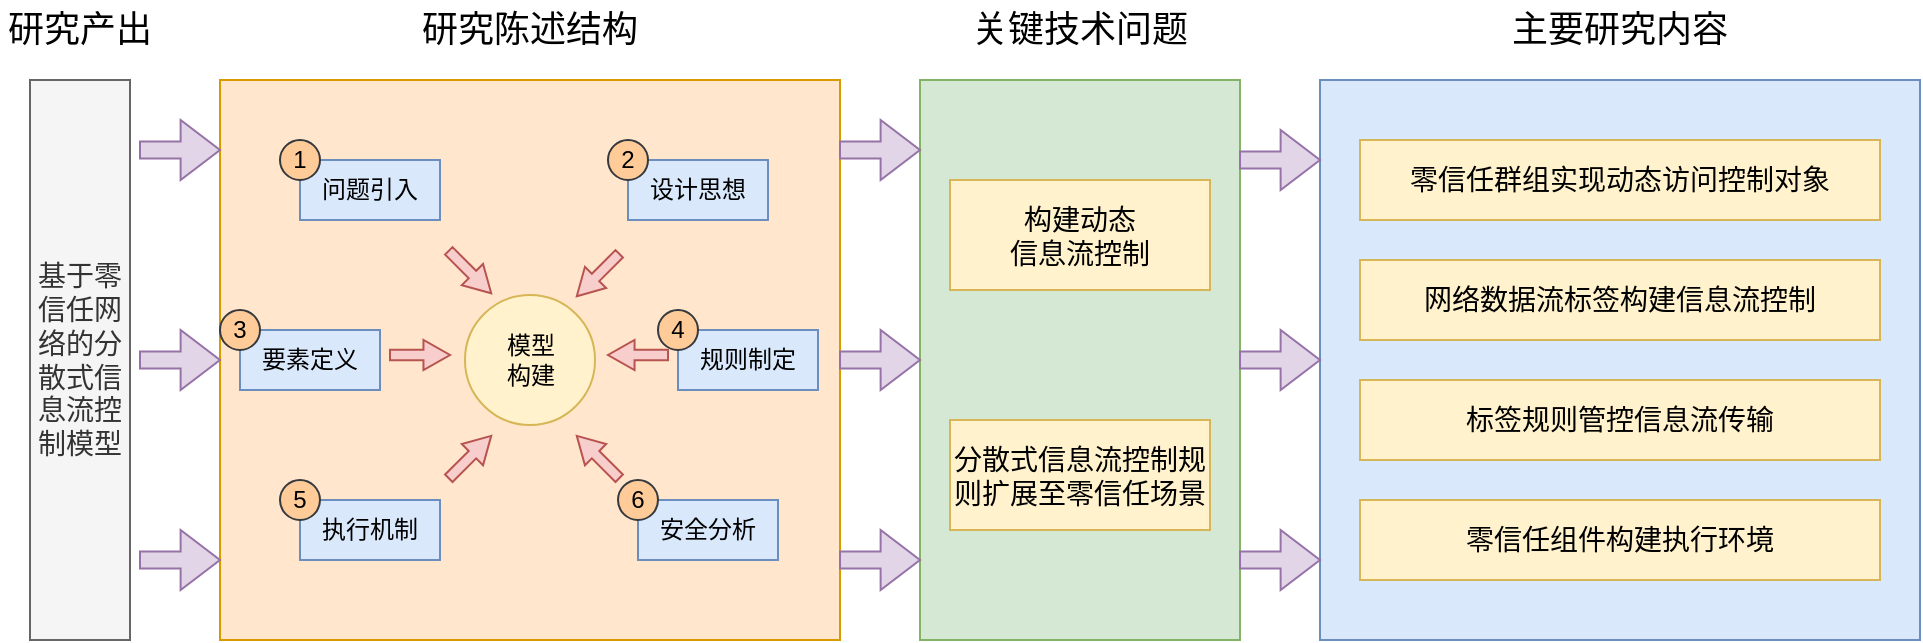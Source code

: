 <mxfile version="21.2.9" type="github">
  <diagram name="第 1 页" id="ns-wLfMnNKUTH-arlsi7">
    <mxGraphModel dx="1434" dy="788" grid="1" gridSize="10" guides="1" tooltips="1" connect="1" arrows="1" fold="1" page="1" pageScale="1" pageWidth="827" pageHeight="1169" math="0" shadow="0">
      <root>
        <mxCell id="0" />
        <mxCell id="1" parent="0" />
        <mxCell id="zjmnMXRui6YM_5nLr5RC-10" value="" style="rounded=0;whiteSpace=wrap;html=1;fillColor=#ffe6cc;strokeColor=#d79b00;" parent="1" vertex="1">
          <mxGeometry x="240" y="120" width="310" height="280" as="geometry" />
        </mxCell>
        <mxCell id="zjmnMXRui6YM_5nLr5RC-1" value="&lt;font style=&quot;font-size: 14px;&quot;&gt;基于零信任网络的分散式信息流控制模型&lt;/font&gt;" style="rounded=0;whiteSpace=wrap;html=1;fillColor=#f5f5f5;fontColor=#333333;strokeColor=#666666;" parent="1" vertex="1">
          <mxGeometry x="145" y="120" width="50" height="280" as="geometry" />
        </mxCell>
        <mxCell id="zjmnMXRui6YM_5nLr5RC-2" value="&lt;font style=&quot;font-size: 18px;&quot;&gt;研究产出&lt;/font&gt;" style="text;html=1;strokeColor=none;fillColor=none;align=center;verticalAlign=middle;whiteSpace=wrap;rounded=0;" parent="1" vertex="1">
          <mxGeometry x="130" y="80" width="80" height="30" as="geometry" />
        </mxCell>
        <mxCell id="zjmnMXRui6YM_5nLr5RC-5" value="&lt;font style=&quot;font-size: 18px;&quot;&gt;研究陈述结构&lt;/font&gt;" style="text;html=1;strokeColor=none;fillColor=none;align=center;verticalAlign=middle;whiteSpace=wrap;rounded=0;" parent="1" vertex="1">
          <mxGeometry x="325" y="80" width="140" height="30" as="geometry" />
        </mxCell>
        <mxCell id="zjmnMXRui6YM_5nLr5RC-6" value="&lt;font style=&quot;font-size: 12px;&quot;&gt;模型&lt;br&gt;构建&lt;/font&gt;" style="ellipse;whiteSpace=wrap;html=1;aspect=fixed;fillColor=#fff2cc;strokeColor=#d6b656;" parent="1" vertex="1">
          <mxGeometry x="362.5" y="227.5" width="65" height="65" as="geometry" />
        </mxCell>
        <mxCell id="zjmnMXRui6YM_5nLr5RC-12" value="" style="rounded=0;whiteSpace=wrap;html=1;fillColor=#d5e8d4;strokeColor=#82b366;" parent="1" vertex="1">
          <mxGeometry x="590" y="120" width="160" height="280" as="geometry" />
        </mxCell>
        <mxCell id="zjmnMXRui6YM_5nLr5RC-14" value="&lt;span style=&quot;font-size: 18px;&quot;&gt;关键技术问题&lt;/span&gt;" style="text;html=1;strokeColor=none;fillColor=none;align=center;verticalAlign=middle;whiteSpace=wrap;rounded=0;" parent="1" vertex="1">
          <mxGeometry x="600" y="80" width="140" height="30" as="geometry" />
        </mxCell>
        <mxCell id="zjmnMXRui6YM_5nLr5RC-15" value="&lt;font style=&quot;font-size: 14px;&quot;&gt;分散式信息流控制规则扩展至零信任场景&lt;/font&gt;" style="rounded=0;whiteSpace=wrap;html=1;fillColor=#fff2cc;strokeColor=#d6b656;" parent="1" vertex="1">
          <mxGeometry x="605" y="290" width="130" height="55" as="geometry" />
        </mxCell>
        <mxCell id="zjmnMXRui6YM_5nLr5RC-16" value="&lt;font style=&quot;font-size: 14px;&quot;&gt;构建动态&lt;br&gt;信息流控制&lt;/font&gt;" style="rounded=0;whiteSpace=wrap;html=1;fillColor=#fff2cc;strokeColor=#d6b656;" parent="1" vertex="1">
          <mxGeometry x="605" y="170" width="130" height="55" as="geometry" />
        </mxCell>
        <mxCell id="zjmnMXRui6YM_5nLr5RC-17" value="" style="rounded=0;whiteSpace=wrap;html=1;fillColor=#dae8fc;strokeColor=#6c8ebf;" parent="1" vertex="1">
          <mxGeometry x="790" y="120" width="300" height="280" as="geometry" />
        </mxCell>
        <mxCell id="zjmnMXRui6YM_5nLr5RC-18" value="&lt;span style=&quot;font-size: 18px;&quot;&gt;主要研究内容&lt;/span&gt;" style="text;html=1;strokeColor=none;fillColor=none;align=center;verticalAlign=middle;whiteSpace=wrap;rounded=0;" parent="1" vertex="1">
          <mxGeometry x="870" y="80" width="140" height="30" as="geometry" />
        </mxCell>
        <mxCell id="FQD7FMDIZexNgwpSSK57-1" value="&lt;font style=&quot;font-size: 14px;&quot;&gt;零信任群组实现动态访问控制对象&lt;/font&gt;" style="rounded=0;whiteSpace=wrap;html=1;fillColor=#fff2cc;strokeColor=#d6b656;" parent="1" vertex="1">
          <mxGeometry x="810" y="150" width="260" height="40" as="geometry" />
        </mxCell>
        <mxCell id="FQD7FMDIZexNgwpSSK57-2" value="&lt;font style=&quot;font-size: 14px;&quot;&gt;网络数据流标签构建信息流控制&lt;/font&gt;" style="rounded=0;whiteSpace=wrap;html=1;fillColor=#fff2cc;strokeColor=#d6b656;" parent="1" vertex="1">
          <mxGeometry x="810" y="210" width="260" height="40" as="geometry" />
        </mxCell>
        <mxCell id="FQD7FMDIZexNgwpSSK57-3" value="&lt;font style=&quot;font-size: 14px;&quot;&gt;标签规则管控信息流传输&lt;/font&gt;" style="rounded=0;whiteSpace=wrap;html=1;fillColor=#fff2cc;strokeColor=#d6b656;" parent="1" vertex="1">
          <mxGeometry x="810" y="270" width="260" height="40" as="geometry" />
        </mxCell>
        <mxCell id="FQD7FMDIZexNgwpSSK57-4" value="&lt;font style=&quot;font-size: 14px;&quot;&gt;零信任组件构建执行环境&lt;/font&gt;" style="rounded=0;whiteSpace=wrap;html=1;fillColor=#fff2cc;strokeColor=#d6b656;" parent="1" vertex="1">
          <mxGeometry x="810" y="330" width="260" height="40" as="geometry" />
        </mxCell>
        <mxCell id="FQD7FMDIZexNgwpSSK57-11" value="&lt;font style=&quot;font-size: 12px;&quot;&gt;问题引入&lt;/font&gt;" style="rounded=0;whiteSpace=wrap;html=1;fillColor=#dae8fc;strokeColor=#6c8ebf;" parent="1" vertex="1">
          <mxGeometry x="280" y="160" width="70" height="30" as="geometry" />
        </mxCell>
        <mxCell id="FQD7FMDIZexNgwpSSK57-12" value="1" style="ellipse;whiteSpace=wrap;html=1;aspect=fixed;fillColor=#ffcc99;strokeColor=#36393d;" parent="1" vertex="1">
          <mxGeometry x="270" y="150" width="20" height="20" as="geometry" />
        </mxCell>
        <mxCell id="FQD7FMDIZexNgwpSSK57-29" value="" style="html=1;shadow=0;dashed=0;align=center;verticalAlign=middle;shape=mxgraph.arrows2.arrow;dy=0.65;dx=13.27;notch=0;rotation=0;fillColor=#f8cecc;strokeColor=#b85450;" parent="1" vertex="1">
          <mxGeometry x="325" y="250" width="30" height="15" as="geometry" />
        </mxCell>
        <mxCell id="FQD7FMDIZexNgwpSSK57-30" value="" style="html=1;shadow=0;dashed=0;align=center;verticalAlign=middle;shape=mxgraph.arrows2.arrow;dy=0.65;dx=13.27;notch=0;rotation=-180;fillColor=#f8cecc;strokeColor=#b85450;" parent="1" vertex="1">
          <mxGeometry x="434" y="250" width="30" height="15" as="geometry" />
        </mxCell>
        <mxCell id="FQD7FMDIZexNgwpSSK57-35" value="设计思想" style="rounded=0;whiteSpace=wrap;html=1;fillColor=#dae8fc;strokeColor=#6c8ebf;" parent="1" vertex="1">
          <mxGeometry x="444" y="160" width="70" height="30" as="geometry" />
        </mxCell>
        <mxCell id="FQD7FMDIZexNgwpSSK57-36" value="2" style="ellipse;whiteSpace=wrap;html=1;aspect=fixed;fillColor=#ffcc99;strokeColor=#36393d;" parent="1" vertex="1">
          <mxGeometry x="434" y="150" width="20" height="20" as="geometry" />
        </mxCell>
        <mxCell id="FQD7FMDIZexNgwpSSK57-39" value="要素定义" style="rounded=0;whiteSpace=wrap;html=1;fillColor=#dae8fc;strokeColor=#6c8ebf;" parent="1" vertex="1">
          <mxGeometry x="250" y="245" width="70" height="30" as="geometry" />
        </mxCell>
        <mxCell id="FQD7FMDIZexNgwpSSK57-40" value="3" style="ellipse;whiteSpace=wrap;html=1;aspect=fixed;fillColor=#ffcc99;strokeColor=#36393d;" parent="1" vertex="1">
          <mxGeometry x="240" y="235" width="20" height="20" as="geometry" />
        </mxCell>
        <mxCell id="FQD7FMDIZexNgwpSSK57-41" value="规则制定" style="rounded=0;whiteSpace=wrap;html=1;fillColor=#dae8fc;strokeColor=#6c8ebf;" parent="1" vertex="1">
          <mxGeometry x="469" y="245" width="70" height="30" as="geometry" />
        </mxCell>
        <mxCell id="FQD7FMDIZexNgwpSSK57-42" value="4" style="ellipse;whiteSpace=wrap;html=1;aspect=fixed;fillColor=#ffcc99;strokeColor=#36393d;" parent="1" vertex="1">
          <mxGeometry x="459" y="235" width="20" height="20" as="geometry" />
        </mxCell>
        <mxCell id="FQD7FMDIZexNgwpSSK57-43" value="&lt;font style=&quot;font-size: 12px;&quot;&gt;执行机制&lt;/font&gt;" style="rounded=0;whiteSpace=wrap;html=1;fillColor=#dae8fc;strokeColor=#6c8ebf;" parent="1" vertex="1">
          <mxGeometry x="280" y="330" width="70" height="30" as="geometry" />
        </mxCell>
        <mxCell id="FQD7FMDIZexNgwpSSK57-44" value="5" style="ellipse;whiteSpace=wrap;html=1;aspect=fixed;fillColor=#ffcc99;strokeColor=#36393d;" parent="1" vertex="1">
          <mxGeometry x="270" y="320" width="20" height="20" as="geometry" />
        </mxCell>
        <mxCell id="FQD7FMDIZexNgwpSSK57-45" value="安全分析" style="rounded=0;whiteSpace=wrap;html=1;fillColor=#dae8fc;strokeColor=#6c8ebf;" parent="1" vertex="1">
          <mxGeometry x="449" y="330" width="70" height="30" as="geometry" />
        </mxCell>
        <mxCell id="FQD7FMDIZexNgwpSSK57-46" value="6" style="ellipse;whiteSpace=wrap;html=1;aspect=fixed;fillColor=#ffcc99;strokeColor=#36393d;" parent="1" vertex="1">
          <mxGeometry x="439" y="320" width="20" height="20" as="geometry" />
        </mxCell>
        <mxCell id="FQD7FMDIZexNgwpSSK57-47" value="" style="html=1;shadow=0;dashed=0;align=center;verticalAlign=middle;shape=mxgraph.arrows2.arrow;dy=0.72;dx=19.69;notch=0;fillColor=#e1d5e7;strokeColor=#9673a6;" parent="1" vertex="1">
          <mxGeometry x="200" y="140" width="40" height="30" as="geometry" />
        </mxCell>
        <mxCell id="FQD7FMDIZexNgwpSSK57-48" value="" style="html=1;shadow=0;dashed=0;align=center;verticalAlign=middle;shape=mxgraph.arrows2.arrow;dy=0.72;dx=19.69;notch=0;fillColor=#e1d5e7;strokeColor=#9673a6;" parent="1" vertex="1">
          <mxGeometry x="200" y="245" width="40" height="30" as="geometry" />
        </mxCell>
        <mxCell id="FQD7FMDIZexNgwpSSK57-49" value="" style="html=1;shadow=0;dashed=0;align=center;verticalAlign=middle;shape=mxgraph.arrows2.arrow;dy=0.72;dx=19.69;notch=0;fillColor=#e1d5e7;strokeColor=#9673a6;" parent="1" vertex="1">
          <mxGeometry x="200" y="345" width="40" height="30" as="geometry" />
        </mxCell>
        <mxCell id="FQD7FMDIZexNgwpSSK57-50" value="" style="html=1;shadow=0;dashed=0;align=center;verticalAlign=middle;shape=mxgraph.arrows2.arrow;dy=0.72;dx=19.69;notch=0;fillColor=#e1d5e7;strokeColor=#9673a6;" parent="1" vertex="1">
          <mxGeometry x="550" y="140" width="40" height="30" as="geometry" />
        </mxCell>
        <mxCell id="FQD7FMDIZexNgwpSSK57-51" value="" style="html=1;shadow=0;dashed=0;align=center;verticalAlign=middle;shape=mxgraph.arrows2.arrow;dy=0.72;dx=19.69;notch=0;fillColor=#e1d5e7;strokeColor=#9673a6;" parent="1" vertex="1">
          <mxGeometry x="550" y="245" width="40" height="30" as="geometry" />
        </mxCell>
        <mxCell id="FQD7FMDIZexNgwpSSK57-52" value="" style="html=1;shadow=0;dashed=0;align=center;verticalAlign=middle;shape=mxgraph.arrows2.arrow;dy=0.72;dx=19.69;notch=0;fillColor=#e1d5e7;strokeColor=#9673a6;" parent="1" vertex="1">
          <mxGeometry x="550" y="345" width="40" height="30" as="geometry" />
        </mxCell>
        <mxCell id="FQD7FMDIZexNgwpSSK57-53" value="" style="html=1;shadow=0;dashed=0;align=center;verticalAlign=middle;shape=mxgraph.arrows2.arrow;dy=0.72;dx=19.69;notch=0;fillColor=#e1d5e7;strokeColor=#9673a6;" parent="1" vertex="1">
          <mxGeometry x="750" y="145" width="40" height="30" as="geometry" />
        </mxCell>
        <mxCell id="FQD7FMDIZexNgwpSSK57-54" value="" style="html=1;shadow=0;dashed=0;align=center;verticalAlign=middle;shape=mxgraph.arrows2.arrow;dy=0.72;dx=19.69;notch=0;fillColor=#e1d5e7;strokeColor=#9673a6;" parent="1" vertex="1">
          <mxGeometry x="750" y="245" width="40" height="30" as="geometry" />
        </mxCell>
        <mxCell id="FQD7FMDIZexNgwpSSK57-55" value="" style="html=1;shadow=0;dashed=0;align=center;verticalAlign=middle;shape=mxgraph.arrows2.arrow;dy=0.72;dx=19.69;notch=0;fillColor=#e1d5e7;strokeColor=#9673a6;" parent="1" vertex="1">
          <mxGeometry x="750" y="345" width="40" height="30" as="geometry" />
        </mxCell>
        <mxCell id="FQD7FMDIZexNgwpSSK57-56" value="" style="html=1;shadow=0;dashed=0;align=center;verticalAlign=middle;shape=mxgraph.arrows2.arrow;dy=0.65;dx=13.27;notch=0;rotation=45;fillColor=#f8cecc;strokeColor=#b85450;" parent="1" vertex="1">
          <mxGeometry x="350" y="208.54" width="30" height="15" as="geometry" />
        </mxCell>
        <mxCell id="FQD7FMDIZexNgwpSSK57-57" value="" style="html=1;shadow=0;dashed=0;align=center;verticalAlign=middle;shape=mxgraph.arrows2.arrow;dy=0.65;dx=13.27;notch=0;rotation=-225;fillColor=#f8cecc;strokeColor=#b85450;" parent="1" vertex="1">
          <mxGeometry x="414" y="210" width="30" height="15" as="geometry" />
        </mxCell>
        <mxCell id="FQD7FMDIZexNgwpSSK57-58" value="" style="html=1;shadow=0;dashed=0;align=center;verticalAlign=middle;shape=mxgraph.arrows2.arrow;dy=0.65;dx=13.27;notch=0;rotation=-45;fillColor=#f8cecc;strokeColor=#b85450;" parent="1" vertex="1">
          <mxGeometry x="350" y="301.04" width="30" height="15" as="geometry" />
        </mxCell>
        <mxCell id="FQD7FMDIZexNgwpSSK57-59" value="" style="html=1;shadow=0;dashed=0;align=center;verticalAlign=middle;shape=mxgraph.arrows2.arrow;dy=0.65;dx=13.27;notch=0;rotation=-135;fillColor=#f8cecc;strokeColor=#b85450;" parent="1" vertex="1">
          <mxGeometry x="414" y="301.04" width="30" height="15" as="geometry" />
        </mxCell>
      </root>
    </mxGraphModel>
  </diagram>
</mxfile>
